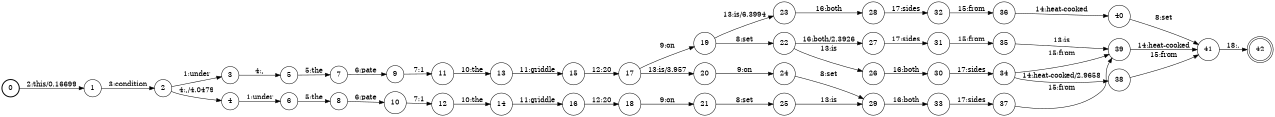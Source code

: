 digraph FST {
rankdir = LR;
size = "8.5,11";
label = "";
center = 1;
orientation = Portrait;
ranksep = "0.4";
nodesep = "0.25";
0 [label = "0", shape = circle, style = bold, fontsize = 14]
	0 -> 1 [label = "2:this/0.16699", fontsize = 14];
1 [label = "1", shape = circle, style = solid, fontsize = 14]
	1 -> 2 [label = "3:condition", fontsize = 14];
2 [label = "2", shape = circle, style = solid, fontsize = 14]
	2 -> 3 [label = "1:under", fontsize = 14];
	2 -> 4 [label = "4:,/4.0479", fontsize = 14];
3 [label = "3", shape = circle, style = solid, fontsize = 14]
	3 -> 5 [label = "4:,", fontsize = 14];
4 [label = "4", shape = circle, style = solid, fontsize = 14]
	4 -> 6 [label = "1:under", fontsize = 14];
5 [label = "5", shape = circle, style = solid, fontsize = 14]
	5 -> 7 [label = "5:the", fontsize = 14];
6 [label = "6", shape = circle, style = solid, fontsize = 14]
	6 -> 8 [label = "5:the", fontsize = 14];
7 [label = "7", shape = circle, style = solid, fontsize = 14]
	7 -> 9 [label = "6:pate", fontsize = 14];
8 [label = "8", shape = circle, style = solid, fontsize = 14]
	8 -> 10 [label = "6:pate", fontsize = 14];
9 [label = "9", shape = circle, style = solid, fontsize = 14]
	9 -> 11 [label = "7:1", fontsize = 14];
10 [label = "10", shape = circle, style = solid, fontsize = 14]
	10 -> 12 [label = "7:1", fontsize = 14];
11 [label = "11", shape = circle, style = solid, fontsize = 14]
	11 -> 13 [label = "10:the", fontsize = 14];
12 [label = "12", shape = circle, style = solid, fontsize = 14]
	12 -> 14 [label = "10:the", fontsize = 14];
13 [label = "13", shape = circle, style = solid, fontsize = 14]
	13 -> 15 [label = "11:griddle", fontsize = 14];
14 [label = "14", shape = circle, style = solid, fontsize = 14]
	14 -> 16 [label = "11:griddle", fontsize = 14];
15 [label = "15", shape = circle, style = solid, fontsize = 14]
	15 -> 17 [label = "12:20", fontsize = 14];
16 [label = "16", shape = circle, style = solid, fontsize = 14]
	16 -> 18 [label = "12:20", fontsize = 14];
17 [label = "17", shape = circle, style = solid, fontsize = 14]
	17 -> 19 [label = "9:on", fontsize = 14];
	17 -> 20 [label = "13:is/3.957", fontsize = 14];
18 [label = "18", shape = circle, style = solid, fontsize = 14]
	18 -> 21 [label = "9:on", fontsize = 14];
19 [label = "19", shape = circle, style = solid, fontsize = 14]
	19 -> 22 [label = "8:set", fontsize = 14];
	19 -> 23 [label = "13:is/6.3994", fontsize = 14];
20 [label = "20", shape = circle, style = solid, fontsize = 14]
	20 -> 24 [label = "9:on", fontsize = 14];
21 [label = "21", shape = circle, style = solid, fontsize = 14]
	21 -> 25 [label = "8:set", fontsize = 14];
22 [label = "22", shape = circle, style = solid, fontsize = 14]
	22 -> 26 [label = "13:is", fontsize = 14];
	22 -> 27 [label = "16:both/2.3926", fontsize = 14];
23 [label = "23", shape = circle, style = solid, fontsize = 14]
	23 -> 28 [label = "16:both", fontsize = 14];
24 [label = "24", shape = circle, style = solid, fontsize = 14]
	24 -> 29 [label = "8:set", fontsize = 14];
25 [label = "25", shape = circle, style = solid, fontsize = 14]
	25 -> 29 [label = "13:is", fontsize = 14];
26 [label = "26", shape = circle, style = solid, fontsize = 14]
	26 -> 30 [label = "16:both", fontsize = 14];
27 [label = "27", shape = circle, style = solid, fontsize = 14]
	27 -> 31 [label = "17:sides", fontsize = 14];
28 [label = "28", shape = circle, style = solid, fontsize = 14]
	28 -> 32 [label = "17:sides", fontsize = 14];
29 [label = "29", shape = circle, style = solid, fontsize = 14]
	29 -> 33 [label = "16:both", fontsize = 14];
30 [label = "30", shape = circle, style = solid, fontsize = 14]
	30 -> 34 [label = "17:sides", fontsize = 14];
31 [label = "31", shape = circle, style = solid, fontsize = 14]
	31 -> 35 [label = "15:from", fontsize = 14];
32 [label = "32", shape = circle, style = solid, fontsize = 14]
	32 -> 36 [label = "15:from", fontsize = 14];
33 [label = "33", shape = circle, style = solid, fontsize = 14]
	33 -> 37 [label = "17:sides", fontsize = 14];
34 [label = "34", shape = circle, style = solid, fontsize = 14]
	34 -> 38 [label = "14:heat-cooked/2.9658", fontsize = 14];
	34 -> 39 [label = "15:from", fontsize = 14];
35 [label = "35", shape = circle, style = solid, fontsize = 14]
	35 -> 39 [label = "13:is", fontsize = 14];
36 [label = "36", shape = circle, style = solid, fontsize = 14]
	36 -> 40 [label = "14:heat-cooked", fontsize = 14];
37 [label = "37", shape = circle, style = solid, fontsize = 14]
	37 -> 39 [label = "15:from", fontsize = 14];
38 [label = "38", shape = circle, style = solid, fontsize = 14]
	38 -> 41 [label = "15:from", fontsize = 14];
39 [label = "39", shape = circle, style = solid, fontsize = 14]
	39 -> 41 [label = "14:heat-cooked", fontsize = 14];
40 [label = "40", shape = circle, style = solid, fontsize = 14]
	40 -> 41 [label = "8:set", fontsize = 14];
41 [label = "41", shape = circle, style = solid, fontsize = 14]
	41 -> 42 [label = "18:.", fontsize = 14];
42 [label = "42", shape = doublecircle, style = solid, fontsize = 14]
}
